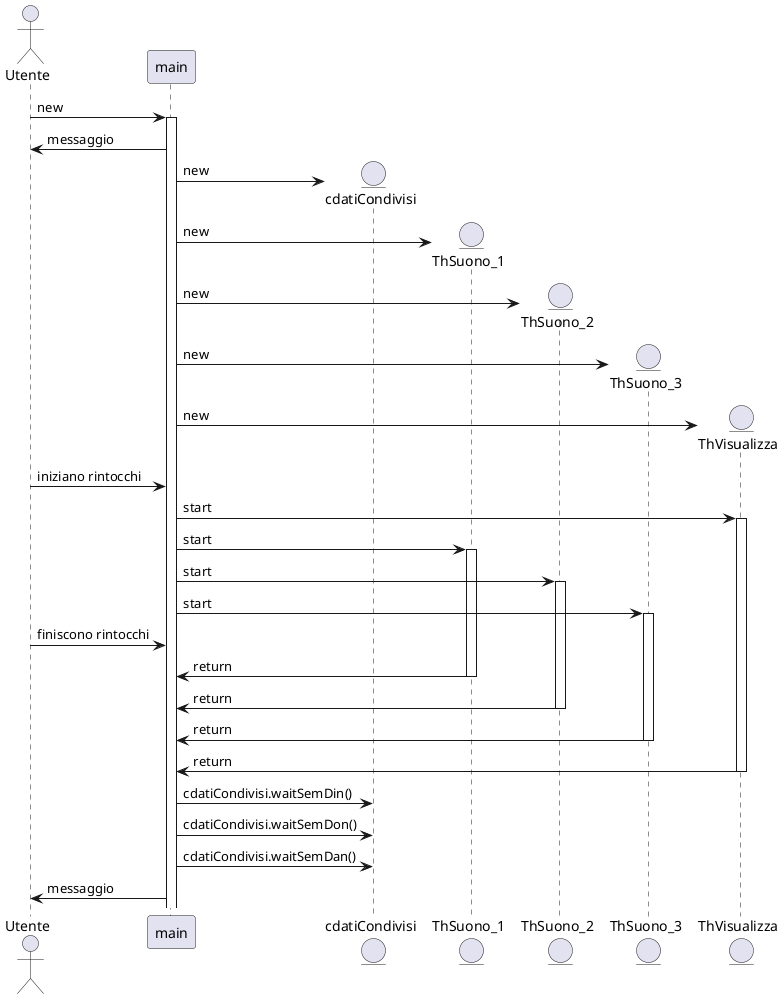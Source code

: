 @startuml
actor Utente
participant main
entity cdatiCondivisi
entity ThSuono_1
entity ThSuono_2
entity ThSuono_3
entity ThVisualizza

Utente -> main ++ : new

main -> Utente : messaggio 

main -> cdatiCondivisi ** : new
main -> ThSuono_1 ** : new
main -> ThSuono_2 ** : new
main -> ThSuono_3 ** : new
main -> ThVisualizza ** : new

Utente -> main : iniziano rintocchi

main -> ThVisualizza ++ : start
main -> ThSuono_1 ++ : start
main -> ThSuono_2 ++ : start
main -> ThSuono_3 ++ : start

Utente -> main : finiscono rintocchi

ThSuono_1 -> main : return
deactivate ThSuono_1
ThSuono_2 -> main : return
deactivate ThSuono_2
ThSuono_3 -> main : return
deactivate ThSuono_3
ThVisualizza -> main : return
deactivate ThVisualizza

main -> cdatiCondivisi : cdatiCondivisi.waitSemDin()
main -> cdatiCondivisi : cdatiCondivisi.waitSemDon()
main -> cdatiCondivisi : cdatiCondivisi.waitSemDan()

main -> Utente : messaggio
@enduml
